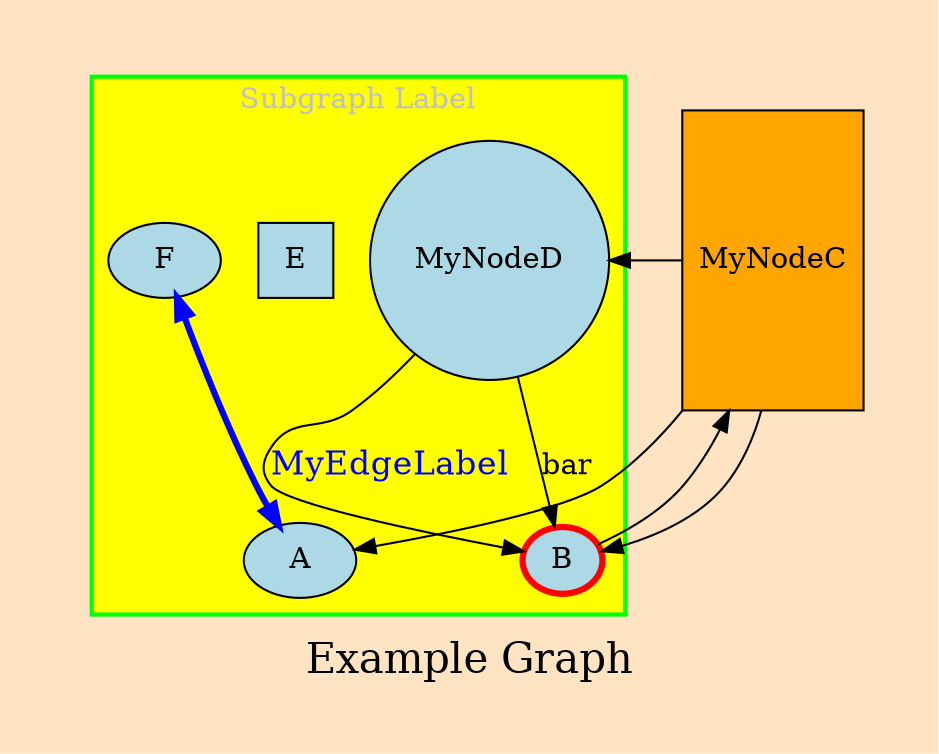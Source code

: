 digraph {
  bgcolor="bisque"
  pad="0.5,0.4"
  label="Example Graph"
  fontsize=20
  node [style=filled, fillcolor="lightblue"]
  A
  B->C->{
    A; D; {
	  A; B [width=0.3, height=0.3, penwidth=3, color=red]
	}
  }
  C [label="MyNodeC", shape="rect", fillcolor=orange, width=1, height=2]
  D->B [label="MyEdgeLabel", fontcolor="blue", fontsize=16]
  D [label="MyNodeD", shape="circle"];
  subgraph cluster0 {
    graph [bgcolor="yellow", pencolor="green", penwidth=2]
	label="Subgraph Label"
	fontsize=14
	fontcolor=gray
    E [shape="square"]
	F->A [penwidth=3, color="blue", dir=both]
	D->B [label="bar"]
  }
}